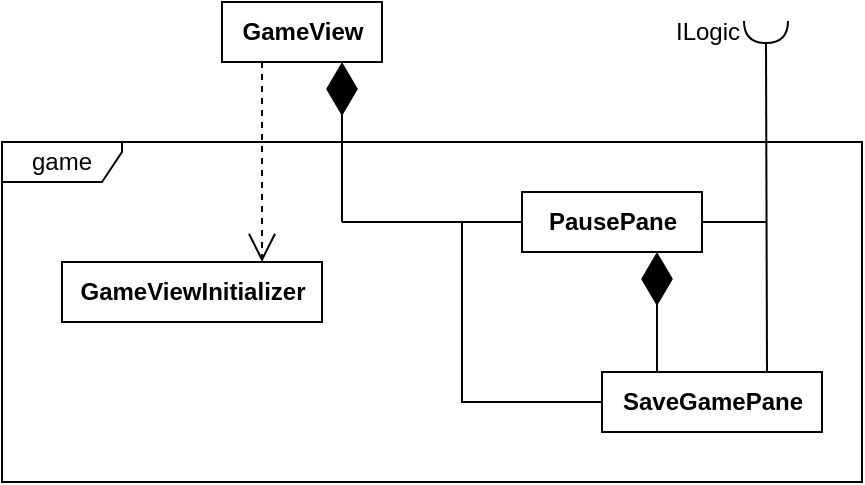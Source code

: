 <mxfile version="20.5.3" type="github">
  <diagram id="NI8cGjx2e0_erqWGMtqb" name="Pagina-1">
    <mxGraphModel dx="553" dy="306" grid="1" gridSize="10" guides="1" tooltips="1" connect="1" arrows="1" fold="1" page="1" pageScale="1" pageWidth="827" pageHeight="1169" math="0" shadow="0">
      <root>
        <mxCell id="0" />
        <mxCell id="1" parent="0" />
        <mxCell id="Cgxc2L23HCAgbrVLqJiB-1" value="&lt;b&gt;GameView&lt;/b&gt;" style="html=1;" vertex="1" parent="1">
          <mxGeometry x="280" y="20" width="80" height="30" as="geometry" />
        </mxCell>
        <mxCell id="Cgxc2L23HCAgbrVLqJiB-2" value="" style="endArrow=open;endSize=12;dashed=1;html=1;rounded=0;exitX=0.25;exitY=1;exitDx=0;exitDy=0;" edge="1" parent="1" source="Cgxc2L23HCAgbrVLqJiB-1">
          <mxGeometry x="-0.443" y="-39" width="160" relative="1" as="geometry">
            <mxPoint x="717.5" y="365" as="sourcePoint" />
            <mxPoint x="300" y="150" as="targetPoint" />
            <mxPoint as="offset" />
          </mxGeometry>
        </mxCell>
        <mxCell id="Cgxc2L23HCAgbrVLqJiB-3" value="&lt;b&gt;GameViewInitializer&lt;/b&gt;" style="html=1;" vertex="1" parent="1">
          <mxGeometry x="200" y="150" width="130" height="30" as="geometry" />
        </mxCell>
        <mxCell id="Cgxc2L23HCAgbrVLqJiB-4" value="" style="endArrow=diamondThin;endFill=1;endSize=24;html=1;rounded=0;entryX=0.75;entryY=1;entryDx=0;entryDy=0;" edge="1" parent="1" target="Cgxc2L23HCAgbrVLqJiB-1">
          <mxGeometry width="160" relative="1" as="geometry">
            <mxPoint x="340" y="130" as="sourcePoint" />
            <mxPoint x="808" y="305" as="targetPoint" />
          </mxGeometry>
        </mxCell>
        <mxCell id="Cgxc2L23HCAgbrVLqJiB-5" value="" style="endArrow=none;html=1;rounded=0;entryX=0;entryY=0.5;entryDx=0;entryDy=0;" edge="1" parent="1" target="Cgxc2L23HCAgbrVLqJiB-6">
          <mxGeometry width="50" height="50" relative="1" as="geometry">
            <mxPoint x="340" y="130" as="sourcePoint" />
            <mxPoint x="520" y="130" as="targetPoint" />
          </mxGeometry>
        </mxCell>
        <mxCell id="Cgxc2L23HCAgbrVLqJiB-6" value="&lt;b&gt;PausePane&lt;/b&gt;" style="html=1;" vertex="1" parent="1">
          <mxGeometry x="430" y="115" width="90" height="30" as="geometry" />
        </mxCell>
        <mxCell id="Cgxc2L23HCAgbrVLqJiB-7" value="" style="endArrow=none;html=1;rounded=0;exitX=0;exitY=0.5;exitDx=0;exitDy=0;" edge="1" parent="1" source="Cgxc2L23HCAgbrVLqJiB-8">
          <mxGeometry width="50" height="50" relative="1" as="geometry">
            <mxPoint x="480" y="220" as="sourcePoint" />
            <mxPoint x="400" y="130" as="targetPoint" />
            <Array as="points">
              <mxPoint x="400" y="220" />
            </Array>
          </mxGeometry>
        </mxCell>
        <mxCell id="Cgxc2L23HCAgbrVLqJiB-8" value="&lt;b&gt;SaveGamePane&lt;/b&gt;" style="html=1;" vertex="1" parent="1">
          <mxGeometry x="470" y="205" width="110" height="30" as="geometry" />
        </mxCell>
        <mxCell id="Cgxc2L23HCAgbrVLqJiB-9" value="" style="endArrow=diamondThin;endFill=1;endSize=24;html=1;rounded=0;entryX=0.75;entryY=1;entryDx=0;entryDy=0;exitX=0.25;exitY=0;exitDx=0;exitDy=0;" edge="1" parent="1" source="Cgxc2L23HCAgbrVLqJiB-8" target="Cgxc2L23HCAgbrVLqJiB-6">
          <mxGeometry width="160" relative="1" as="geometry">
            <mxPoint x="525" y="200" as="sourcePoint" />
            <mxPoint x="524.8" y="155" as="targetPoint" />
          </mxGeometry>
        </mxCell>
        <mxCell id="Cgxc2L23HCAgbrVLqJiB-11" value="" style="shape=requiredInterface;html=1;verticalLabelPosition=bottom;sketch=0;rotation=90;aspect=fixed;" vertex="1" parent="1">
          <mxGeometry x="546.5" y="24" width="11" height="22" as="geometry" />
        </mxCell>
        <mxCell id="Cgxc2L23HCAgbrVLqJiB-12" value="ILogic" style="text;html=1;strokeColor=none;fillColor=none;align=center;verticalAlign=middle;whiteSpace=wrap;rounded=0;" vertex="1" parent="1">
          <mxGeometry x="492.5" y="20" width="60" height="30" as="geometry" />
        </mxCell>
        <mxCell id="Cgxc2L23HCAgbrVLqJiB-13" value="" style="endArrow=none;html=1;rounded=0;exitX=0.75;exitY=0;exitDx=0;exitDy=0;entryX=1;entryY=0.5;entryDx=0;entryDy=0;entryPerimeter=0;" edge="1" parent="1" source="Cgxc2L23HCAgbrVLqJiB-8" target="Cgxc2L23HCAgbrVLqJiB-11">
          <mxGeometry width="50" height="50" relative="1" as="geometry">
            <mxPoint x="640" y="90" as="sourcePoint" />
            <mxPoint x="690" y="40" as="targetPoint" />
          </mxGeometry>
        </mxCell>
        <mxCell id="Cgxc2L23HCAgbrVLqJiB-14" value="" style="endArrow=none;html=1;rounded=0;exitX=1;exitY=0.5;exitDx=0;exitDy=0;" edge="1" parent="1" source="Cgxc2L23HCAgbrVLqJiB-6">
          <mxGeometry width="50" height="50" relative="1" as="geometry">
            <mxPoint x="430" y="160" as="sourcePoint" />
            <mxPoint x="552" y="130" as="targetPoint" />
          </mxGeometry>
        </mxCell>
        <mxCell id="Cgxc2L23HCAgbrVLqJiB-15" value="game" style="shape=umlFrame;whiteSpace=wrap;html=1;width=60;height=20;" vertex="1" parent="1">
          <mxGeometry x="170" y="90" width="430" height="170" as="geometry" />
        </mxCell>
      </root>
    </mxGraphModel>
  </diagram>
</mxfile>
